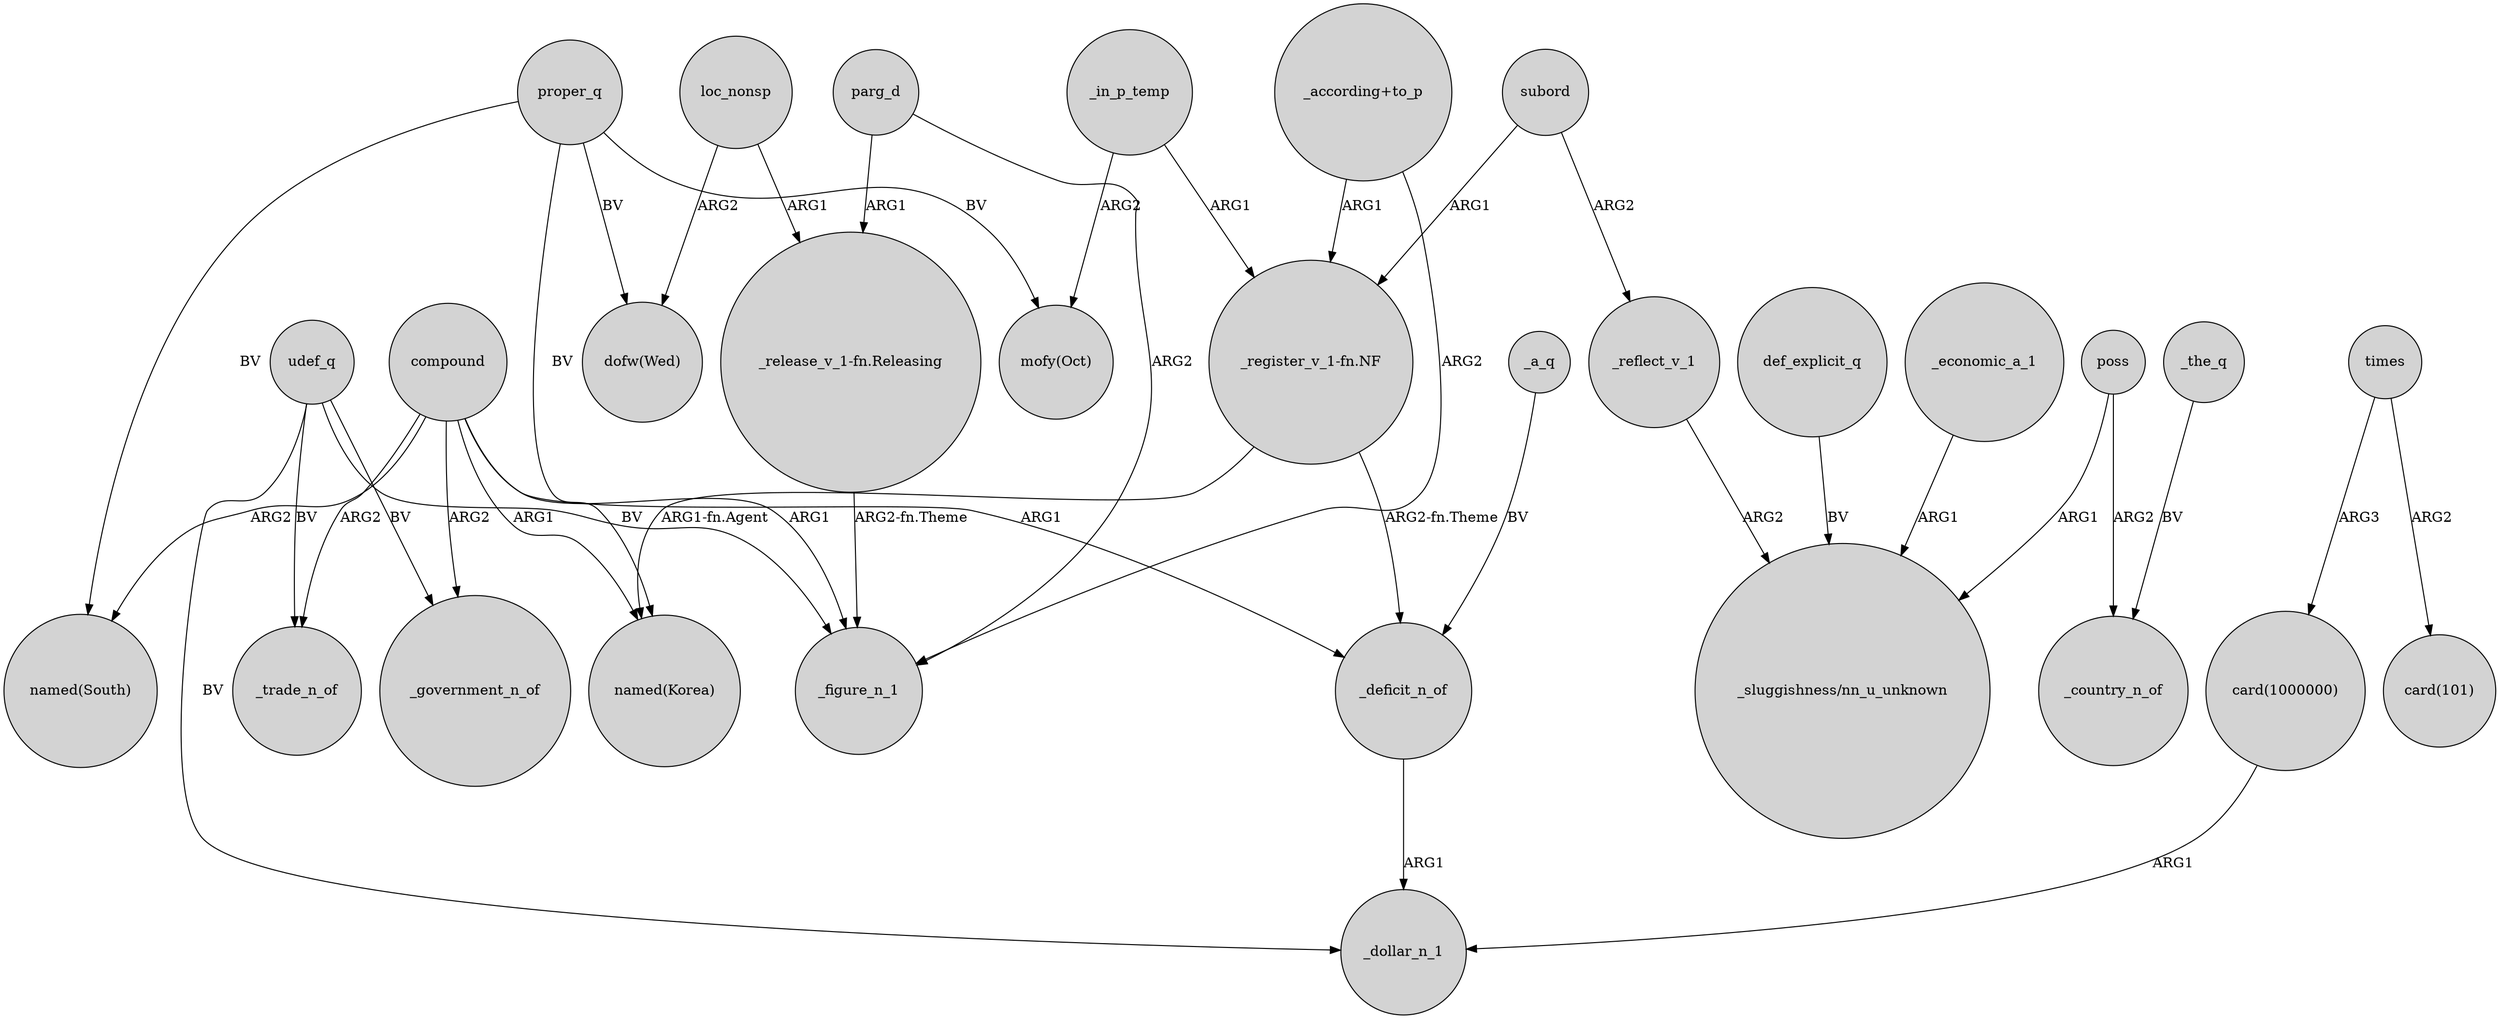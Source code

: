 digraph {
	node [shape=circle style=filled]
	"card(1000000)" -> _dollar_n_1 [label=ARG1]
	compound -> "named(South)" [label=ARG2]
	udef_q -> _trade_n_of [label=BV]
	def_explicit_q -> "_sluggishness/nn_u_unknown" [label=BV]
	poss -> _country_n_of [label=ARG2]
	"_according+to_p" -> "_register_v_1-fn.NF" [label=ARG1]
	compound -> _government_n_of [label=ARG2]
	udef_q -> _government_n_of [label=BV]
	"_release_v_1-fn.Releasing" -> _figure_n_1 [label="ARG2-fn.Theme"]
	parg_d -> _figure_n_1 [label=ARG2]
	loc_nonsp -> "_release_v_1-fn.Releasing" [label=ARG1]
	_in_p_temp -> "_register_v_1-fn.NF" [label=ARG1]
	_reflect_v_1 -> "_sluggishness/nn_u_unknown" [label=ARG2]
	_in_p_temp -> "mofy(Oct)" [label=ARG2]
	parg_d -> "_release_v_1-fn.Releasing" [label=ARG1]
	proper_q -> "mofy(Oct)" [label=BV]
	subord -> "_register_v_1-fn.NF" [label=ARG1]
	subord -> _reflect_v_1 [label=ARG2]
	_the_q -> _country_n_of [label=BV]
	times -> "card(101)" [label=ARG2]
	_deficit_n_of -> _dollar_n_1 [label=ARG1]
	"_according+to_p" -> _figure_n_1 [label=ARG2]
	_a_q -> _deficit_n_of [label=BV]
	poss -> "_sluggishness/nn_u_unknown" [label=ARG1]
	times -> "card(1000000)" [label=ARG3]
	proper_q -> "dofw(Wed)" [label=BV]
	proper_q -> "named(Korea)" [label=BV]
	compound -> _trade_n_of [label=ARG2]
	compound -> _deficit_n_of [label=ARG1]
	udef_q -> _figure_n_1 [label=BV]
	loc_nonsp -> "dofw(Wed)" [label=ARG2]
	_economic_a_1 -> "_sluggishness/nn_u_unknown" [label=ARG1]
	proper_q -> "named(South)" [label=BV]
	"_register_v_1-fn.NF" -> "named(Korea)" [label="ARG1-fn.Agent"]
	compound -> "named(Korea)" [label=ARG1]
	udef_q -> _dollar_n_1 [label=BV]
	"_register_v_1-fn.NF" -> _deficit_n_of [label="ARG2-fn.Theme"]
	compound -> _figure_n_1 [label=ARG1]
}
